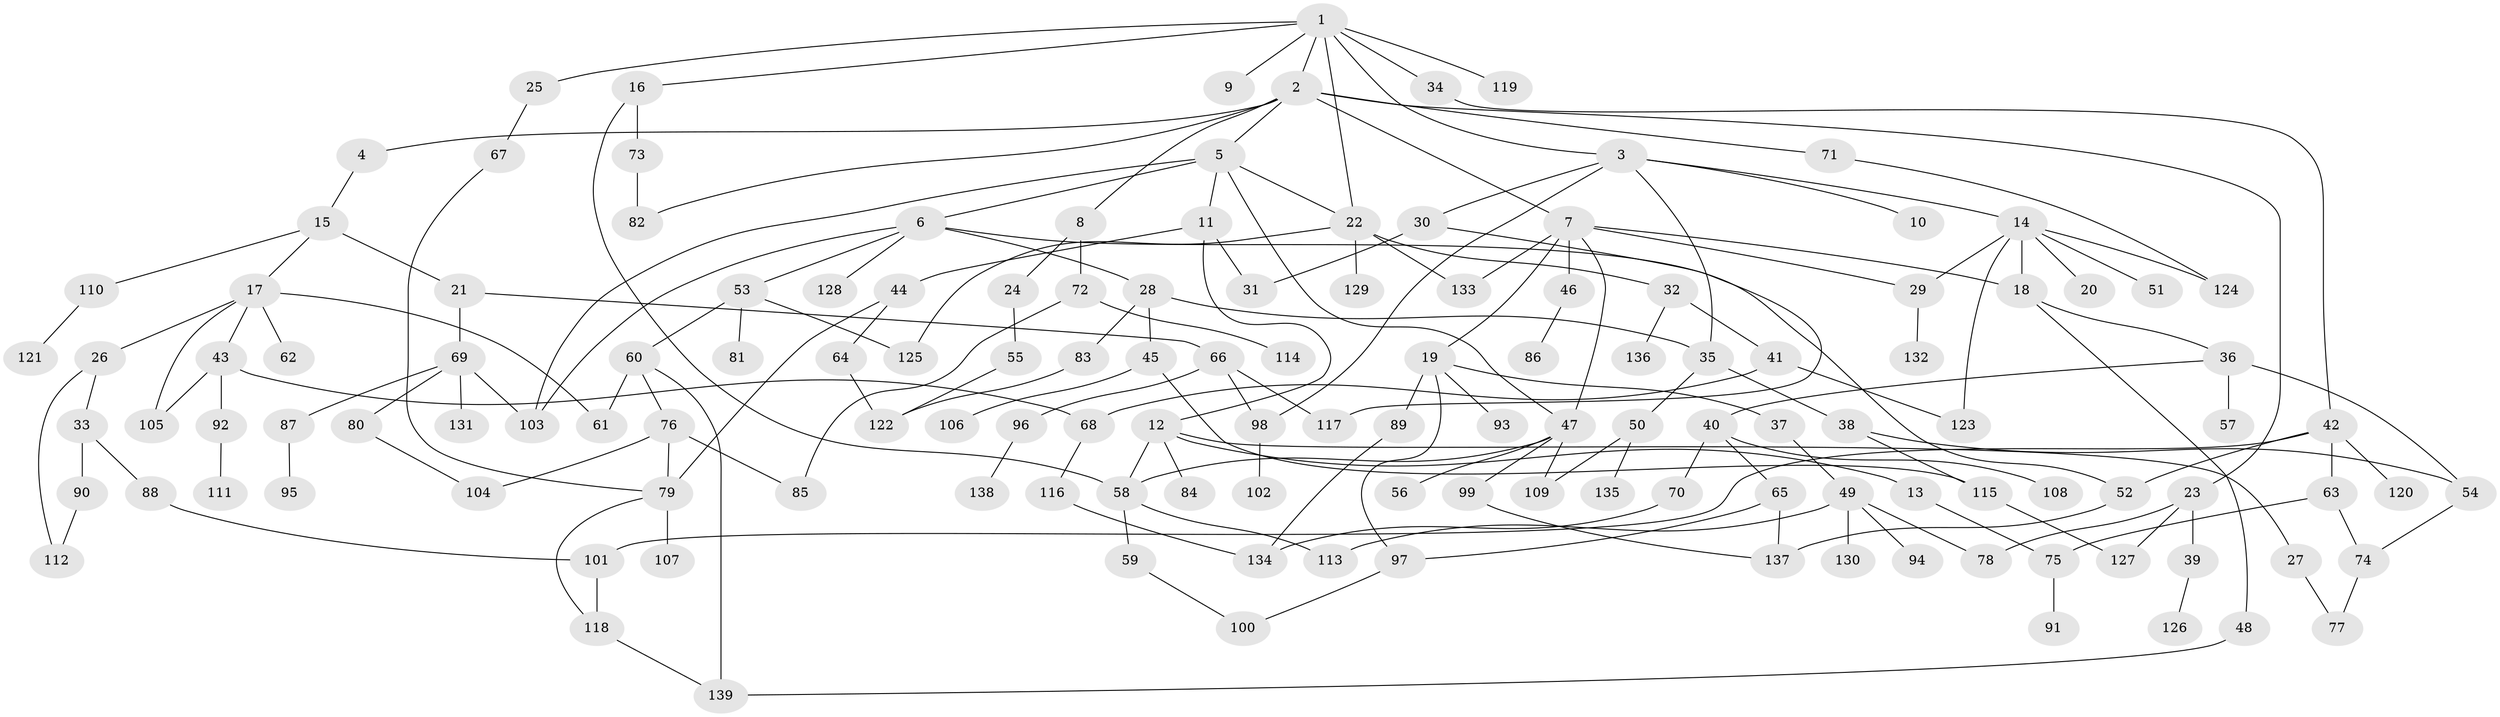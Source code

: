 // Generated by graph-tools (version 1.1) at 2025/00/03/09/25 03:00:56]
// undirected, 139 vertices, 185 edges
graph export_dot {
graph [start="1"]
  node [color=gray90,style=filled];
  1;
  2;
  3;
  4;
  5;
  6;
  7;
  8;
  9;
  10;
  11;
  12;
  13;
  14;
  15;
  16;
  17;
  18;
  19;
  20;
  21;
  22;
  23;
  24;
  25;
  26;
  27;
  28;
  29;
  30;
  31;
  32;
  33;
  34;
  35;
  36;
  37;
  38;
  39;
  40;
  41;
  42;
  43;
  44;
  45;
  46;
  47;
  48;
  49;
  50;
  51;
  52;
  53;
  54;
  55;
  56;
  57;
  58;
  59;
  60;
  61;
  62;
  63;
  64;
  65;
  66;
  67;
  68;
  69;
  70;
  71;
  72;
  73;
  74;
  75;
  76;
  77;
  78;
  79;
  80;
  81;
  82;
  83;
  84;
  85;
  86;
  87;
  88;
  89;
  90;
  91;
  92;
  93;
  94;
  95;
  96;
  97;
  98;
  99;
  100;
  101;
  102;
  103;
  104;
  105;
  106;
  107;
  108;
  109;
  110;
  111;
  112;
  113;
  114;
  115;
  116;
  117;
  118;
  119;
  120;
  121;
  122;
  123;
  124;
  125;
  126;
  127;
  128;
  129;
  130;
  131;
  132;
  133;
  134;
  135;
  136;
  137;
  138;
  139;
  1 -- 2;
  1 -- 3;
  1 -- 9;
  1 -- 16;
  1 -- 25;
  1 -- 34;
  1 -- 119;
  1 -- 22;
  2 -- 4;
  2 -- 5;
  2 -- 7;
  2 -- 8;
  2 -- 23;
  2 -- 71;
  2 -- 82;
  3 -- 10;
  3 -- 14;
  3 -- 30;
  3 -- 35;
  3 -- 98;
  4 -- 15;
  5 -- 6;
  5 -- 11;
  5 -- 22;
  5 -- 47;
  5 -- 103;
  6 -- 28;
  6 -- 53;
  6 -- 103;
  6 -- 128;
  6 -- 52;
  7 -- 18;
  7 -- 19;
  7 -- 29;
  7 -- 46;
  7 -- 133;
  7 -- 47;
  8 -- 24;
  8 -- 72;
  11 -- 12;
  11 -- 44;
  11 -- 31;
  12 -- 13;
  12 -- 27;
  12 -- 84;
  12 -- 58;
  13 -- 75;
  14 -- 20;
  14 -- 51;
  14 -- 123;
  14 -- 124;
  14 -- 29;
  14 -- 18;
  15 -- 17;
  15 -- 21;
  15 -- 110;
  16 -- 73;
  16 -- 58;
  17 -- 26;
  17 -- 43;
  17 -- 62;
  17 -- 105;
  17 -- 61;
  18 -- 36;
  18 -- 48;
  19 -- 37;
  19 -- 89;
  19 -- 93;
  19 -- 97;
  21 -- 66;
  21 -- 69;
  22 -- 32;
  22 -- 125;
  22 -- 129;
  22 -- 133;
  23 -- 39;
  23 -- 78;
  23 -- 127;
  24 -- 55;
  25 -- 67;
  26 -- 33;
  26 -- 112;
  27 -- 77;
  28 -- 45;
  28 -- 83;
  28 -- 35;
  29 -- 132;
  30 -- 31;
  30 -- 117;
  32 -- 41;
  32 -- 136;
  33 -- 88;
  33 -- 90;
  34 -- 42;
  35 -- 38;
  35 -- 50;
  36 -- 40;
  36 -- 57;
  36 -- 54;
  37 -- 49;
  38 -- 54;
  38 -- 115;
  39 -- 126;
  40 -- 65;
  40 -- 70;
  40 -- 108;
  41 -- 123;
  41 -- 68;
  42 -- 52;
  42 -- 63;
  42 -- 120;
  42 -- 101;
  43 -- 68;
  43 -- 92;
  43 -- 105;
  44 -- 64;
  44 -- 79;
  45 -- 106;
  45 -- 115;
  46 -- 86;
  47 -- 56;
  47 -- 58;
  47 -- 99;
  47 -- 109;
  48 -- 139;
  49 -- 94;
  49 -- 130;
  49 -- 113;
  49 -- 78;
  50 -- 135;
  50 -- 109;
  52 -- 137;
  53 -- 60;
  53 -- 81;
  53 -- 125;
  54 -- 74;
  55 -- 122;
  58 -- 59;
  58 -- 113;
  59 -- 100;
  60 -- 61;
  60 -- 76;
  60 -- 139;
  63 -- 74;
  63 -- 75;
  64 -- 122;
  65 -- 137;
  65 -- 97;
  66 -- 96;
  66 -- 98;
  66 -- 117;
  67 -- 79;
  68 -- 116;
  69 -- 80;
  69 -- 87;
  69 -- 131;
  69 -- 103;
  70 -- 134;
  71 -- 124;
  72 -- 114;
  72 -- 85;
  73 -- 82;
  74 -- 77;
  75 -- 91;
  76 -- 79;
  76 -- 85;
  76 -- 104;
  79 -- 107;
  79 -- 118;
  80 -- 104;
  83 -- 122;
  87 -- 95;
  88 -- 101;
  89 -- 134;
  90 -- 112;
  92 -- 111;
  96 -- 138;
  97 -- 100;
  98 -- 102;
  99 -- 137;
  101 -- 118;
  110 -- 121;
  115 -- 127;
  116 -- 134;
  118 -- 139;
}
